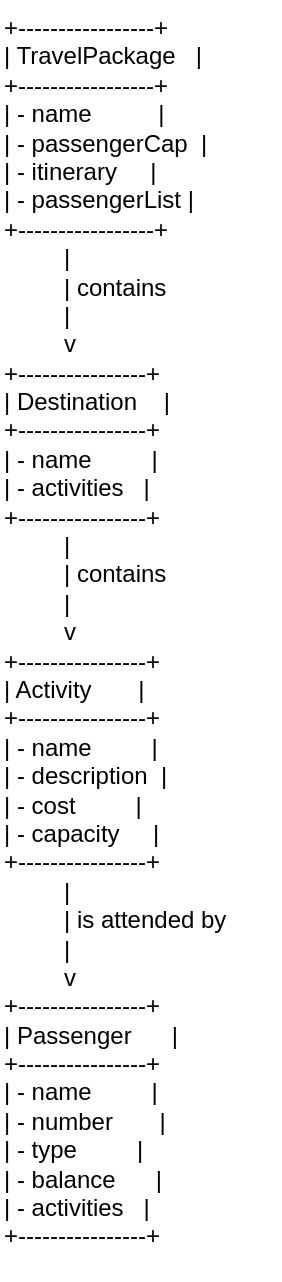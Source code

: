 <mxfile version="24.0.0" type="device">
  <diagram name="Page-1" id="lie_BfRoREKE8CHHtAtL">
    <mxGraphModel dx="1050" dy="565" grid="1" gridSize="10" guides="1" tooltips="1" connect="1" arrows="1" fold="1" page="1" pageScale="1" pageWidth="850" pageHeight="1100" math="0" shadow="0">
      <root>
        <mxCell id="0" />
        <mxCell id="1" parent="0" />
        <mxCell id="4bmlPQTCtSKCQekElytq-1" value="+-----------------+&#xa;| TravelPackage   |&#xa;+-----------------+&#xa;| - name          |&#xa;| - passengerCap  |&#xa;| - itinerary     |&#xa;| - passengerList |&#xa;+-----------------+&#xa;         |&#xa;         | contains&#xa;         |&#xa;         v&#xa;+----------------+&#xa;| Destination    |&#xa;+----------------+&#xa;| - name         |&#xa;| - activities   |&#xa;+----------------+&#xa;         |&#xa;         | contains&#xa;         |&#xa;         v&#xa;+----------------+&#xa;| Activity       |&#xa;+----------------+&#xa;| - name         |&#xa;| - description  |&#xa;| - cost         |&#xa;| - capacity     |&#xa;+----------------+&#xa;         |&#xa;         | is attended by&#xa;         |&#xa;         v&#xa;+----------------+&#xa;| Passenger      |&#xa;+----------------+&#xa;| - name         |&#xa;| - number       |&#xa;| - type         |&#xa;| - balance      |&#xa;| - activities   |&#xa;+----------------+" style="text;whiteSpace=wrap;" vertex="1" parent="1">
          <mxGeometry x="240" y="60" width="140" height="640" as="geometry" />
        </mxCell>
      </root>
    </mxGraphModel>
  </diagram>
</mxfile>
